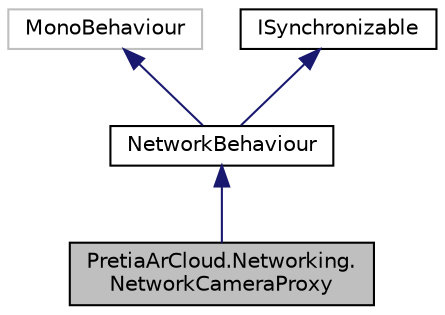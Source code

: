 digraph "PretiaArCloud.Networking.NetworkCameraProxy"
{
 // LATEX_PDF_SIZE
  edge [fontname="Helvetica",fontsize="10",labelfontname="Helvetica",labelfontsize="10"];
  node [fontname="Helvetica",fontsize="10",shape=record];
  Node1 [label="PretiaArCloud.Networking.\lNetworkCameraProxy",height=0.2,width=0.4,color="black", fillcolor="grey75", style="filled", fontcolor="black",tooltip=" "];
  Node2 -> Node1 [dir="back",color="midnightblue",fontsize="10",style="solid",fontname="Helvetica"];
  Node2 [label="NetworkBehaviour",height=0.2,width=0.4,color="black", fillcolor="white", style="filled",URL="$classPretiaArCloud_1_1Networking_1_1NetworkBehaviour.html",tooltip=" "];
  Node3 -> Node2 [dir="back",color="midnightblue",fontsize="10",style="solid",fontname="Helvetica"];
  Node3 [label="MonoBehaviour",height=0.2,width=0.4,color="grey75", fillcolor="white", style="filled",tooltip=" "];
  Node4 -> Node2 [dir="back",color="midnightblue",fontsize="10",style="solid",fontname="Helvetica"];
  Node4 [label="ISynchronizable",height=0.2,width=0.4,color="black", fillcolor="white", style="filled",URL="$interfacePretiaArCloud_1_1Networking_1_1ISynchronizable.html",tooltip=" "];
}
